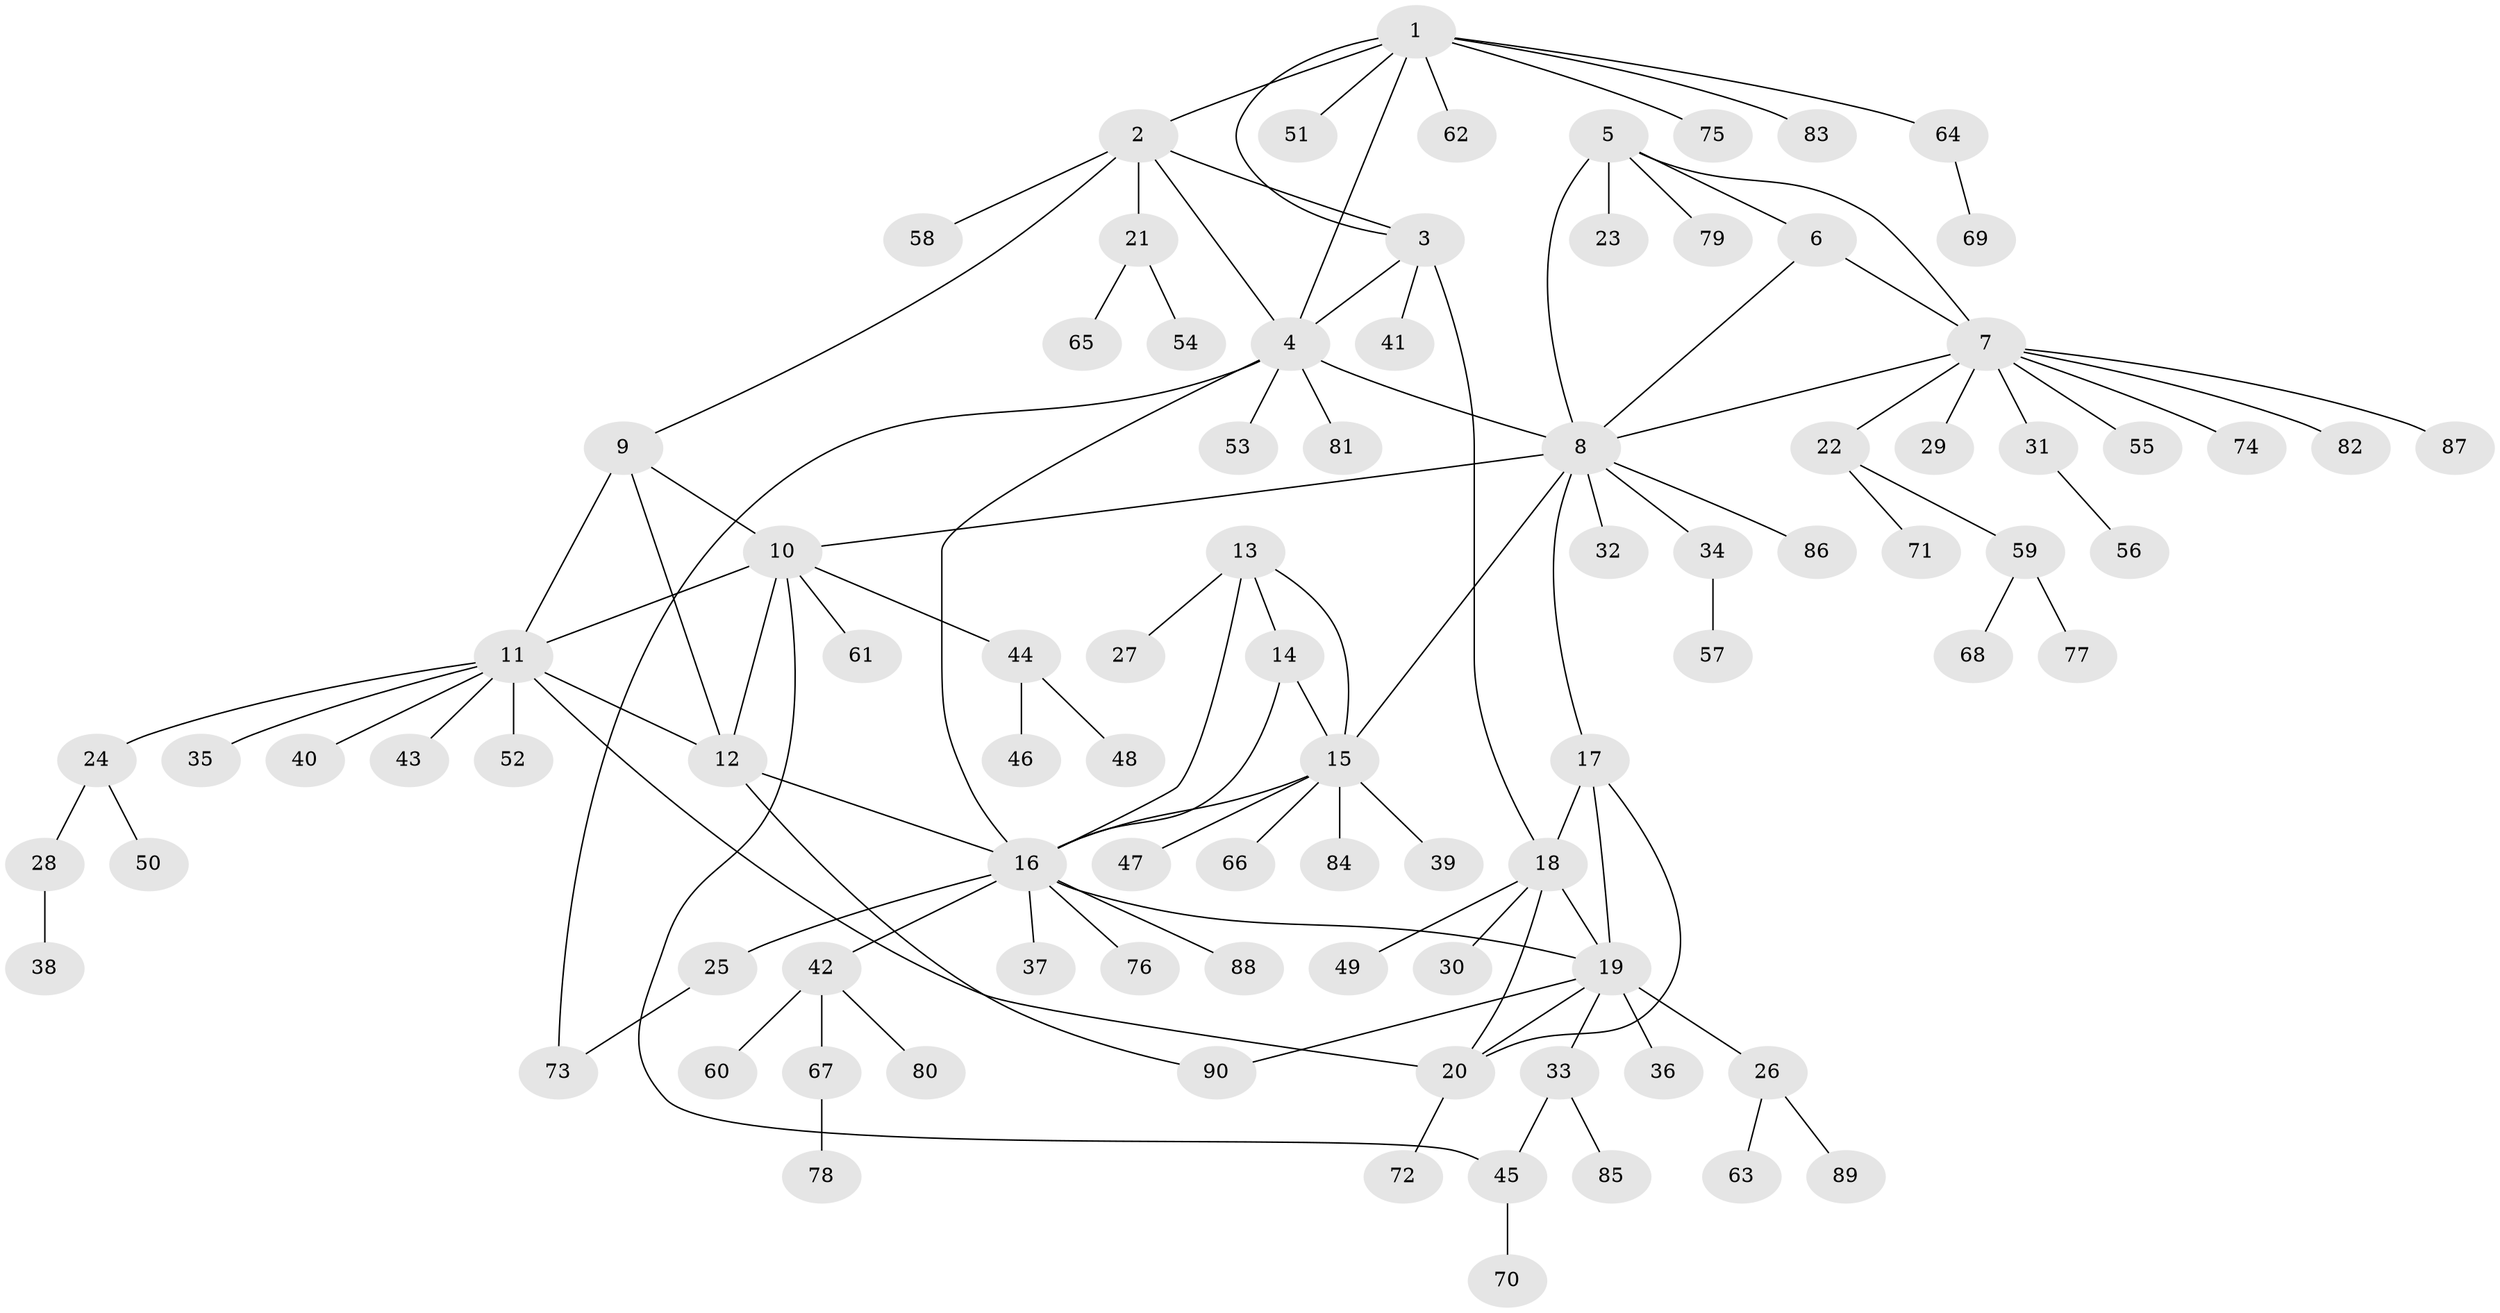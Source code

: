 // Generated by graph-tools (version 1.1) at 2025/11/02/27/25 16:11:30]
// undirected, 90 vertices, 113 edges
graph export_dot {
graph [start="1"]
  node [color=gray90,style=filled];
  1;
  2;
  3;
  4;
  5;
  6;
  7;
  8;
  9;
  10;
  11;
  12;
  13;
  14;
  15;
  16;
  17;
  18;
  19;
  20;
  21;
  22;
  23;
  24;
  25;
  26;
  27;
  28;
  29;
  30;
  31;
  32;
  33;
  34;
  35;
  36;
  37;
  38;
  39;
  40;
  41;
  42;
  43;
  44;
  45;
  46;
  47;
  48;
  49;
  50;
  51;
  52;
  53;
  54;
  55;
  56;
  57;
  58;
  59;
  60;
  61;
  62;
  63;
  64;
  65;
  66;
  67;
  68;
  69;
  70;
  71;
  72;
  73;
  74;
  75;
  76;
  77;
  78;
  79;
  80;
  81;
  82;
  83;
  84;
  85;
  86;
  87;
  88;
  89;
  90;
  1 -- 2;
  1 -- 3;
  1 -- 4;
  1 -- 51;
  1 -- 62;
  1 -- 64;
  1 -- 75;
  1 -- 83;
  2 -- 3;
  2 -- 4;
  2 -- 9;
  2 -- 21;
  2 -- 58;
  3 -- 4;
  3 -- 18;
  3 -- 41;
  4 -- 8;
  4 -- 16;
  4 -- 53;
  4 -- 73;
  4 -- 81;
  5 -- 6;
  5 -- 7;
  5 -- 8;
  5 -- 23;
  5 -- 79;
  6 -- 7;
  6 -- 8;
  7 -- 8;
  7 -- 22;
  7 -- 29;
  7 -- 31;
  7 -- 55;
  7 -- 74;
  7 -- 82;
  7 -- 87;
  8 -- 10;
  8 -- 15;
  8 -- 17;
  8 -- 32;
  8 -- 34;
  8 -- 86;
  9 -- 10;
  9 -- 11;
  9 -- 12;
  10 -- 11;
  10 -- 12;
  10 -- 44;
  10 -- 45;
  10 -- 61;
  11 -- 12;
  11 -- 20;
  11 -- 24;
  11 -- 35;
  11 -- 40;
  11 -- 43;
  11 -- 52;
  12 -- 16;
  12 -- 90;
  13 -- 14;
  13 -- 15;
  13 -- 16;
  13 -- 27;
  14 -- 15;
  14 -- 16;
  15 -- 16;
  15 -- 39;
  15 -- 47;
  15 -- 66;
  15 -- 84;
  16 -- 19;
  16 -- 25;
  16 -- 37;
  16 -- 42;
  16 -- 76;
  16 -- 88;
  17 -- 18;
  17 -- 19;
  17 -- 20;
  18 -- 19;
  18 -- 20;
  18 -- 30;
  18 -- 49;
  19 -- 20;
  19 -- 26;
  19 -- 33;
  19 -- 36;
  19 -- 90;
  20 -- 72;
  21 -- 54;
  21 -- 65;
  22 -- 59;
  22 -- 71;
  24 -- 28;
  24 -- 50;
  25 -- 73;
  26 -- 63;
  26 -- 89;
  28 -- 38;
  31 -- 56;
  33 -- 45;
  33 -- 85;
  34 -- 57;
  42 -- 60;
  42 -- 67;
  42 -- 80;
  44 -- 46;
  44 -- 48;
  45 -- 70;
  59 -- 68;
  59 -- 77;
  64 -- 69;
  67 -- 78;
}
